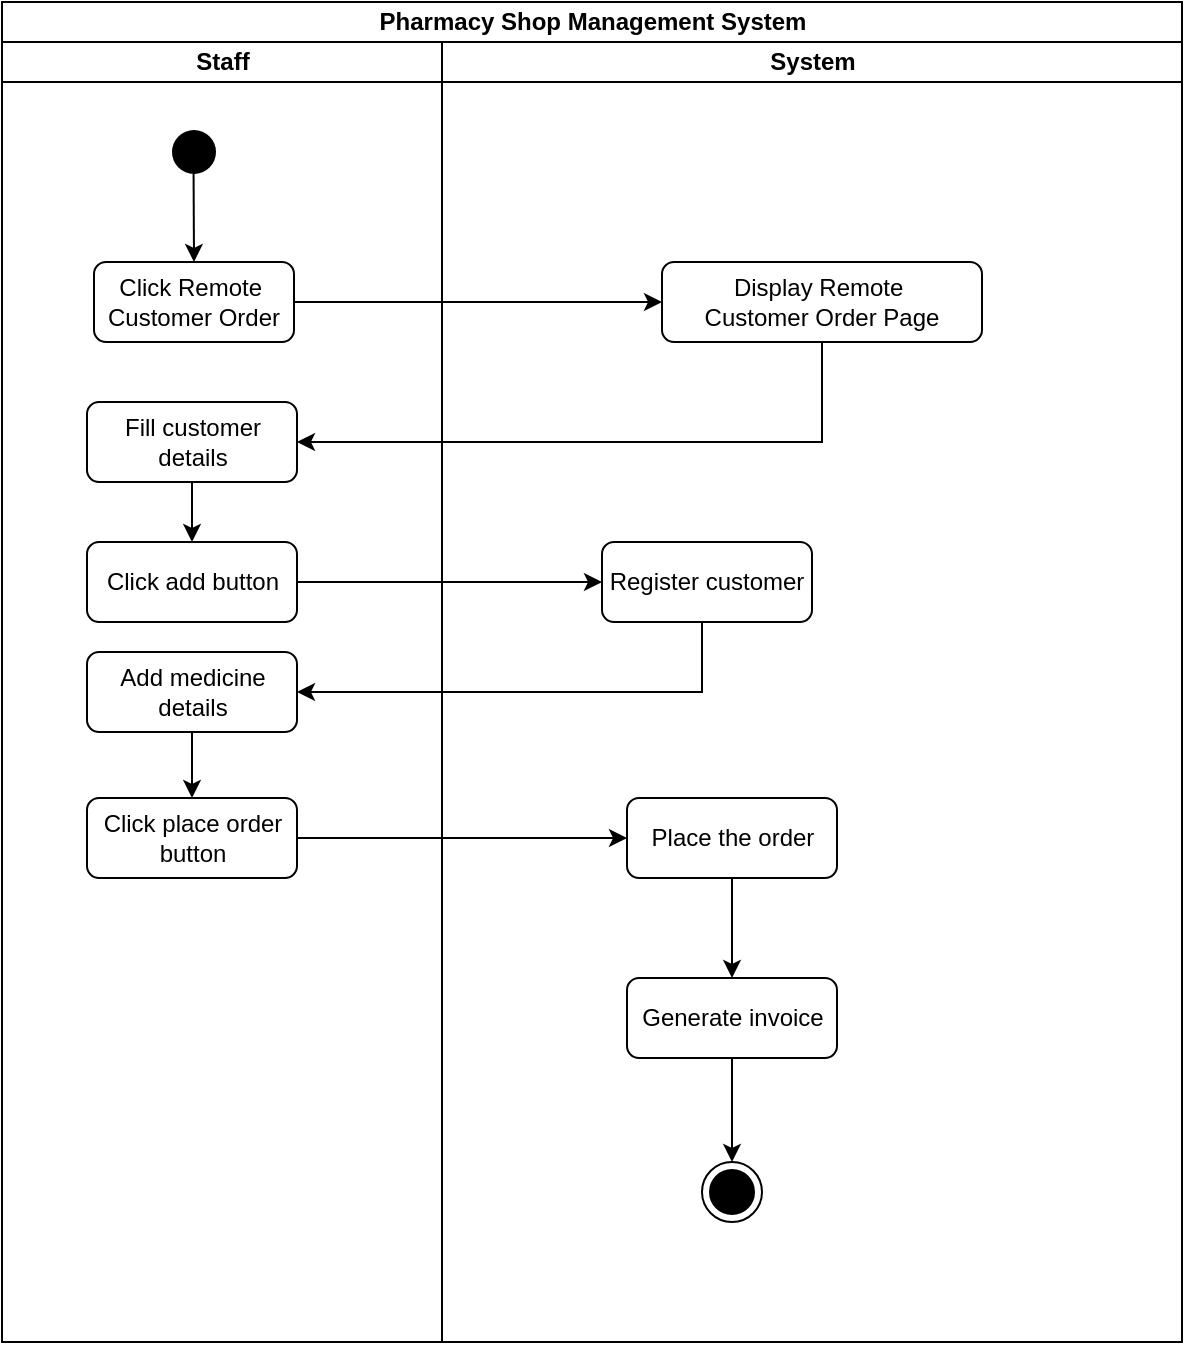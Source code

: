 <mxfile version="22.0.2" type="device">
  <diagram name="Page-1" id="e7e014a7-5840-1c2e-5031-d8a46d1fe8dd">
    <mxGraphModel dx="607" dy="314" grid="1" gridSize="10" guides="1" tooltips="1" connect="1" arrows="1" fold="1" page="1" pageScale="1" pageWidth="1169" pageHeight="826" background="none" math="0" shadow="0">
      <root>
        <mxCell id="0" />
        <mxCell id="1" parent="0" />
        <mxCell id="5HN4UKg1Xnu_4getq7X6-49" value="Pharmacy Shop Management System" style="swimlane;childLayout=stackLayout;resizeParent=1;resizeParentMax=0;startSize=20;html=1;" parent="1" vertex="1">
          <mxGeometry x="220" y="60" width="590" height="670" as="geometry" />
        </mxCell>
        <mxCell id="5HN4UKg1Xnu_4getq7X6-50" value="Staff" style="swimlane;startSize=20;html=1;" parent="5HN4UKg1Xnu_4getq7X6-49" vertex="1">
          <mxGeometry y="20" width="220" height="650" as="geometry" />
        </mxCell>
        <mxCell id="5HN4UKg1Xnu_4getq7X6-69" style="rounded=0;orthogonalLoop=1;jettySize=auto;html=1;exitX=0.493;exitY=0.867;exitDx=0;exitDy=0;entryX=0.5;entryY=0;entryDx=0;entryDy=0;exitPerimeter=0;" parent="5HN4UKg1Xnu_4getq7X6-50" source="5" target="5HN4UKg1Xnu_4getq7X6-56" edge="1">
          <mxGeometry relative="1" as="geometry" />
        </mxCell>
        <mxCell id="5" value="" style="ellipse;shape=startState;fillColor=#000000;strokeColor=none;" parent="5HN4UKg1Xnu_4getq7X6-50" vertex="1">
          <mxGeometry x="81" y="40" width="30" height="30" as="geometry" />
        </mxCell>
        <mxCell id="5HN4UKg1Xnu_4getq7X6-56" value="Click Remote&amp;nbsp;&lt;br&gt;Customer Order" style="rounded=1;whiteSpace=wrap;html=1;" parent="5HN4UKg1Xnu_4getq7X6-50" vertex="1">
          <mxGeometry x="46" y="110" width="100" height="40" as="geometry" />
        </mxCell>
        <mxCell id="FNuSU19V9ShqBg59ND-j-5" style="edgeStyle=orthogonalEdgeStyle;rounded=0;orthogonalLoop=1;jettySize=auto;html=1;entryX=0.5;entryY=0;entryDx=0;entryDy=0;" edge="1" parent="5HN4UKg1Xnu_4getq7X6-50" source="5HN4UKg1Xnu_4getq7X6-98" target="FNuSU19V9ShqBg59ND-j-7">
          <mxGeometry relative="1" as="geometry">
            <mxPoint x="95" y="250" as="targetPoint" />
          </mxGeometry>
        </mxCell>
        <mxCell id="5HN4UKg1Xnu_4getq7X6-98" value="Fill customer details" style="rounded=1;whiteSpace=wrap;html=1;" parent="5HN4UKg1Xnu_4getq7X6-50" vertex="1">
          <mxGeometry x="42.5" y="180" width="105" height="40" as="geometry" />
        </mxCell>
        <mxCell id="FNuSU19V9ShqBg59ND-j-7" value="Click add button" style="rounded=1;whiteSpace=wrap;html=1;" vertex="1" parent="5HN4UKg1Xnu_4getq7X6-50">
          <mxGeometry x="42.5" y="250" width="105" height="40" as="geometry" />
        </mxCell>
        <mxCell id="FNuSU19V9ShqBg59ND-j-22" style="edgeStyle=orthogonalEdgeStyle;rounded=0;orthogonalLoop=1;jettySize=auto;html=1;exitX=0.5;exitY=1;exitDx=0;exitDy=0;entryX=0.5;entryY=0;entryDx=0;entryDy=0;" edge="1" parent="5HN4UKg1Xnu_4getq7X6-50" source="FNuSU19V9ShqBg59ND-j-10" target="FNuSU19V9ShqBg59ND-j-20">
          <mxGeometry relative="1" as="geometry" />
        </mxCell>
        <mxCell id="FNuSU19V9ShqBg59ND-j-10" value="Add medicine details" style="rounded=1;whiteSpace=wrap;html=1;" vertex="1" parent="5HN4UKg1Xnu_4getq7X6-50">
          <mxGeometry x="42.5" y="305" width="105" height="40" as="geometry" />
        </mxCell>
        <mxCell id="FNuSU19V9ShqBg59ND-j-20" value="Click place order button" style="rounded=1;whiteSpace=wrap;html=1;" vertex="1" parent="5HN4UKg1Xnu_4getq7X6-50">
          <mxGeometry x="42.5" y="378" width="105" height="40" as="geometry" />
        </mxCell>
        <mxCell id="m0uHN0fnXdyNOFm_q_yZ-76" style="edgeStyle=orthogonalEdgeStyle;rounded=0;orthogonalLoop=1;jettySize=auto;html=1;exitX=1;exitY=0.5;exitDx=0;exitDy=0;entryX=0;entryY=0.5;entryDx=0;entryDy=0;" parent="5HN4UKg1Xnu_4getq7X6-49" source="5HN4UKg1Xnu_4getq7X6-56" target="m0uHN0fnXdyNOFm_q_yZ-75" edge="1">
          <mxGeometry relative="1" as="geometry" />
        </mxCell>
        <mxCell id="m0uHN0fnXdyNOFm_q_yZ-77" style="edgeStyle=orthogonalEdgeStyle;rounded=0;orthogonalLoop=1;jettySize=auto;html=1;exitX=0.5;exitY=1;exitDx=0;exitDy=0;entryX=1;entryY=0.5;entryDx=0;entryDy=0;" parent="5HN4UKg1Xnu_4getq7X6-49" source="m0uHN0fnXdyNOFm_q_yZ-75" target="5HN4UKg1Xnu_4getq7X6-98" edge="1">
          <mxGeometry relative="1" as="geometry" />
        </mxCell>
        <mxCell id="5HN4UKg1Xnu_4getq7X6-51" value="System" style="swimlane;startSize=20;html=1;" parent="5HN4UKg1Xnu_4getq7X6-49" vertex="1">
          <mxGeometry x="220" y="20" width="370" height="650" as="geometry" />
        </mxCell>
        <mxCell id="m0uHN0fnXdyNOFm_q_yZ-72" value="" style="ellipse;html=1;shape=endState;fillColor=#000000;strokeColor=#000000;" parent="5HN4UKg1Xnu_4getq7X6-51" vertex="1">
          <mxGeometry x="130" y="560" width="30" height="30" as="geometry" />
        </mxCell>
        <mxCell id="m0uHN0fnXdyNOFm_q_yZ-75" value="Display Remote&amp;nbsp;&lt;br style=&quot;border-color: var(--border-color);&quot;&gt;Customer Order Page" style="rounded=1;whiteSpace=wrap;html=1;" parent="5HN4UKg1Xnu_4getq7X6-51" vertex="1">
          <mxGeometry x="110" y="110" width="160" height="40" as="geometry" />
        </mxCell>
        <mxCell id="FNuSU19V9ShqBg59ND-j-8" value="Register customer" style="rounded=1;whiteSpace=wrap;html=1;" vertex="1" parent="5HN4UKg1Xnu_4getq7X6-51">
          <mxGeometry x="80" y="250" width="105" height="40" as="geometry" />
        </mxCell>
        <mxCell id="FNuSU19V9ShqBg59ND-j-42" value="Place the order" style="rounded=1;whiteSpace=wrap;html=1;" vertex="1" parent="5HN4UKg1Xnu_4getq7X6-51">
          <mxGeometry x="92.5" y="378" width="105" height="40" as="geometry" />
        </mxCell>
        <mxCell id="FNuSU19V9ShqBg59ND-j-9" style="edgeStyle=orthogonalEdgeStyle;rounded=0;orthogonalLoop=1;jettySize=auto;html=1;entryX=0;entryY=0.5;entryDx=0;entryDy=0;" edge="1" parent="5HN4UKg1Xnu_4getq7X6-49" source="FNuSU19V9ShqBg59ND-j-7" target="FNuSU19V9ShqBg59ND-j-8">
          <mxGeometry relative="1" as="geometry" />
        </mxCell>
        <mxCell id="FNuSU19V9ShqBg59ND-j-11" style="edgeStyle=orthogonalEdgeStyle;rounded=0;orthogonalLoop=1;jettySize=auto;html=1;entryX=1;entryY=0.5;entryDx=0;entryDy=0;" edge="1" parent="5HN4UKg1Xnu_4getq7X6-49" source="FNuSU19V9ShqBg59ND-j-8" target="FNuSU19V9ShqBg59ND-j-10">
          <mxGeometry relative="1" as="geometry">
            <Array as="points">
              <mxPoint x="350" y="345" />
            </Array>
          </mxGeometry>
        </mxCell>
        <mxCell id="FNuSU19V9ShqBg59ND-j-43" style="edgeStyle=orthogonalEdgeStyle;rounded=0;orthogonalLoop=1;jettySize=auto;html=1;exitX=1;exitY=0.5;exitDx=0;exitDy=0;" edge="1" parent="5HN4UKg1Xnu_4getq7X6-49" source="FNuSU19V9ShqBg59ND-j-20" target="FNuSU19V9ShqBg59ND-j-42">
          <mxGeometry relative="1" as="geometry" />
        </mxCell>
        <mxCell id="FNuSU19V9ShqBg59ND-j-47" style="edgeStyle=orthogonalEdgeStyle;rounded=0;orthogonalLoop=1;jettySize=auto;html=1;exitX=0.5;exitY=1;exitDx=0;exitDy=0;entryX=0.5;entryY=0;entryDx=0;entryDy=0;" edge="1" parent="1" source="FNuSU19V9ShqBg59ND-j-45" target="m0uHN0fnXdyNOFm_q_yZ-72">
          <mxGeometry relative="1" as="geometry" />
        </mxCell>
        <mxCell id="FNuSU19V9ShqBg59ND-j-45" value="Generate invoice" style="rounded=1;whiteSpace=wrap;html=1;" vertex="1" parent="1">
          <mxGeometry x="532.5" y="548" width="105" height="40" as="geometry" />
        </mxCell>
        <mxCell id="FNuSU19V9ShqBg59ND-j-46" style="edgeStyle=orthogonalEdgeStyle;rounded=0;orthogonalLoop=1;jettySize=auto;html=1;exitX=0.5;exitY=1;exitDx=0;exitDy=0;entryX=0.5;entryY=0;entryDx=0;entryDy=0;" edge="1" parent="1" source="FNuSU19V9ShqBg59ND-j-42" target="FNuSU19V9ShqBg59ND-j-45">
          <mxGeometry relative="1" as="geometry" />
        </mxCell>
      </root>
    </mxGraphModel>
  </diagram>
</mxfile>
